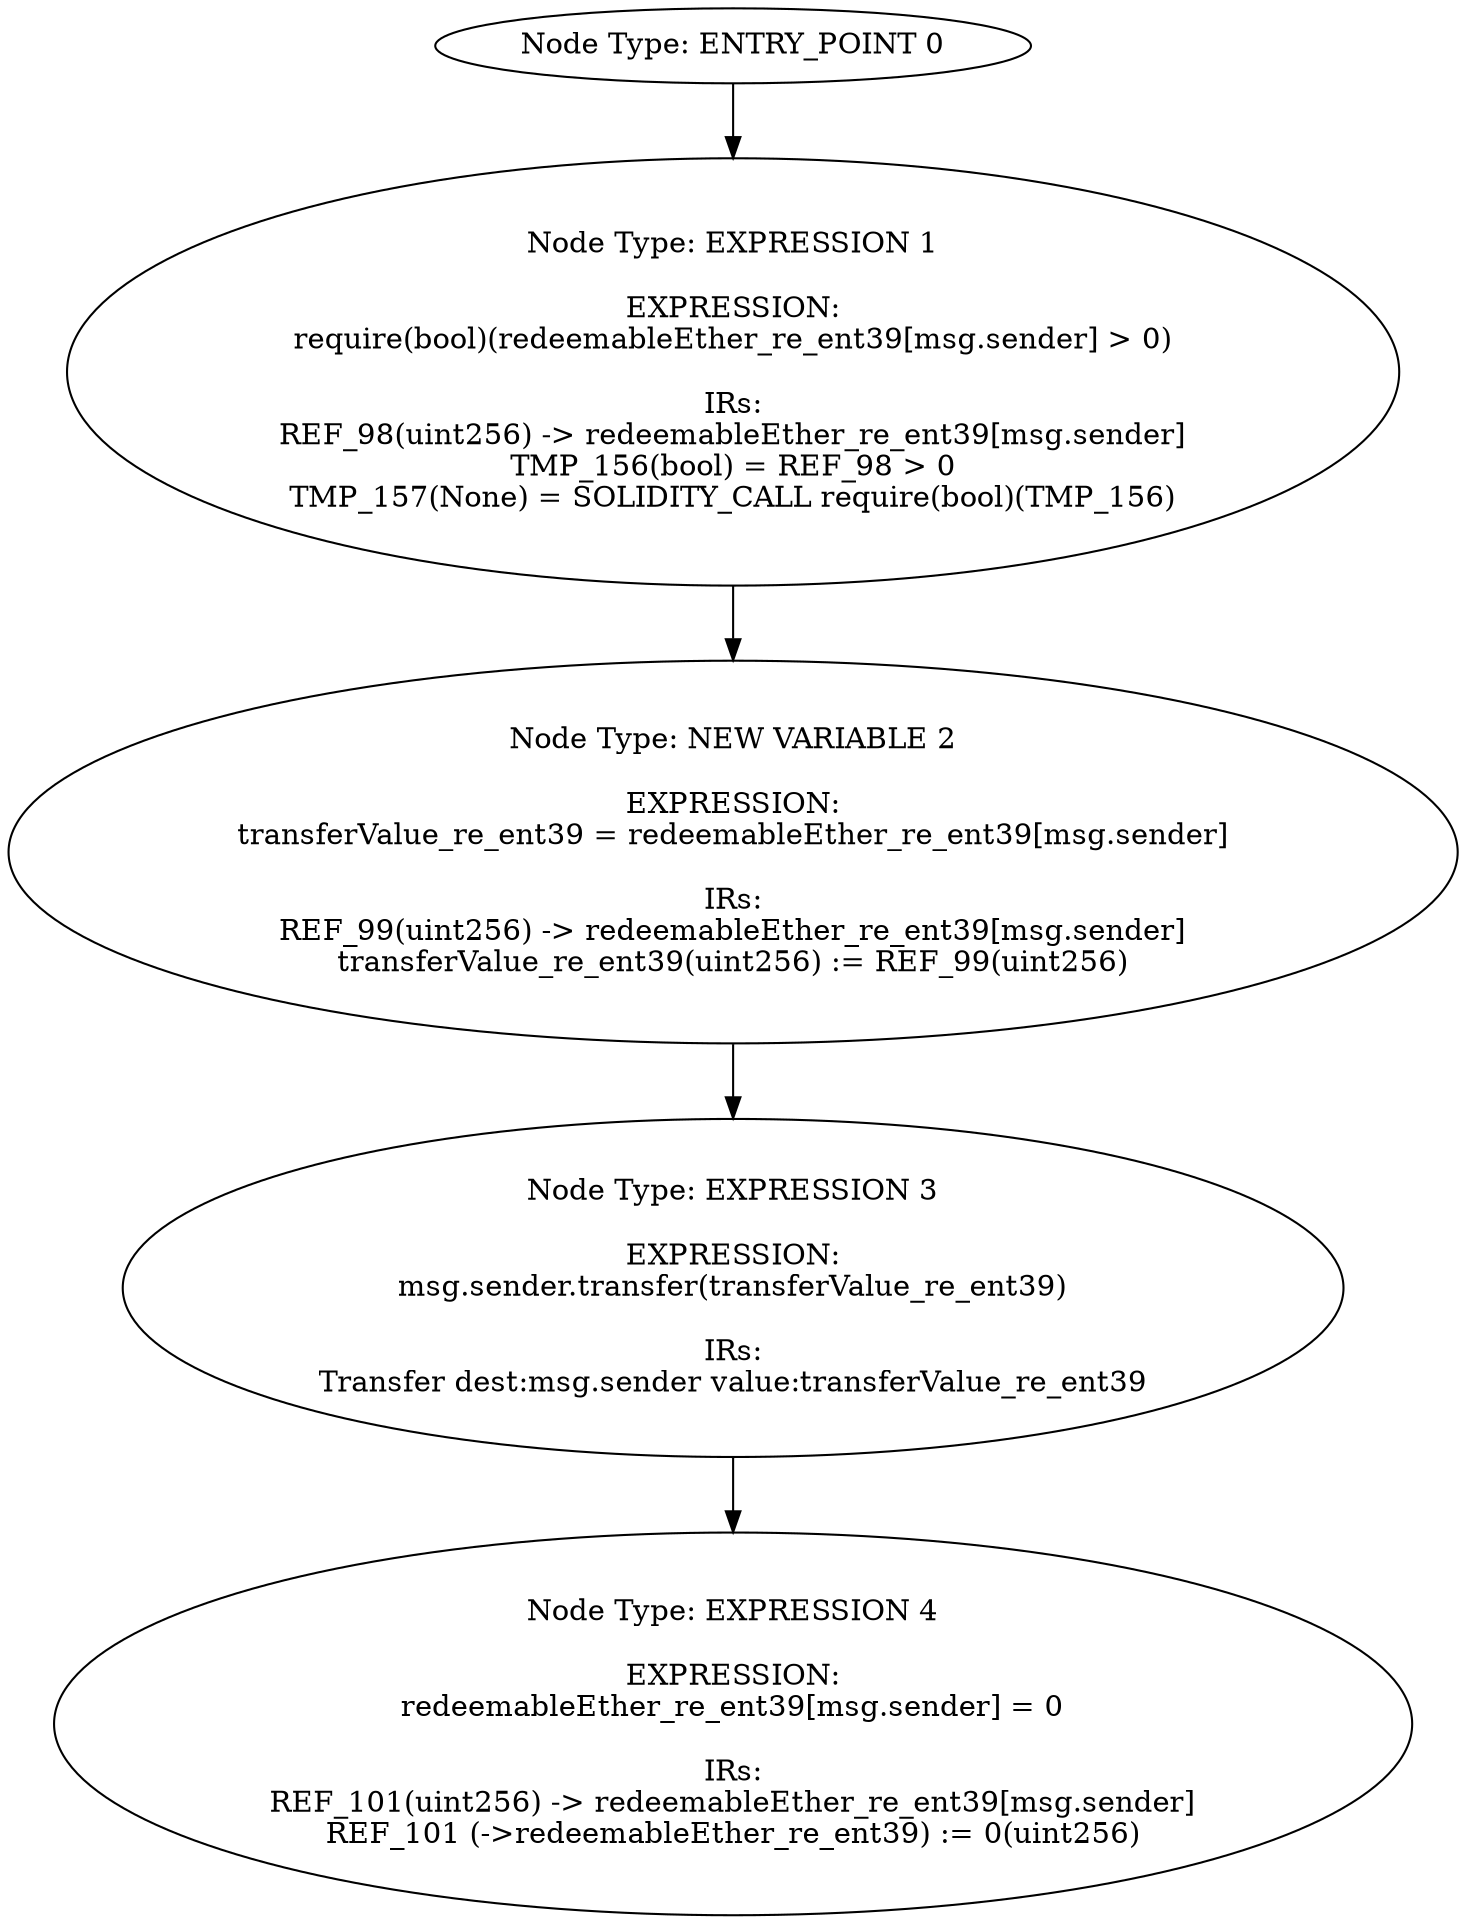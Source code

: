 digraph{
0[label="Node Type: ENTRY_POINT 0
"];
0->1;
1[label="Node Type: EXPRESSION 1

EXPRESSION:
require(bool)(redeemableEther_re_ent39[msg.sender] > 0)

IRs:
REF_98(uint256) -> redeemableEther_re_ent39[msg.sender]
TMP_156(bool) = REF_98 > 0
TMP_157(None) = SOLIDITY_CALL require(bool)(TMP_156)"];
1->2;
2[label="Node Type: NEW VARIABLE 2

EXPRESSION:
transferValue_re_ent39 = redeemableEther_re_ent39[msg.sender]

IRs:
REF_99(uint256) -> redeemableEther_re_ent39[msg.sender]
transferValue_re_ent39(uint256) := REF_99(uint256)"];
2->3;
3[label="Node Type: EXPRESSION 3

EXPRESSION:
msg.sender.transfer(transferValue_re_ent39)

IRs:
Transfer dest:msg.sender value:transferValue_re_ent39"];
3->4;
4[label="Node Type: EXPRESSION 4

EXPRESSION:
redeemableEther_re_ent39[msg.sender] = 0

IRs:
REF_101(uint256) -> redeemableEther_re_ent39[msg.sender]
REF_101 (->redeemableEther_re_ent39) := 0(uint256)"];
}
